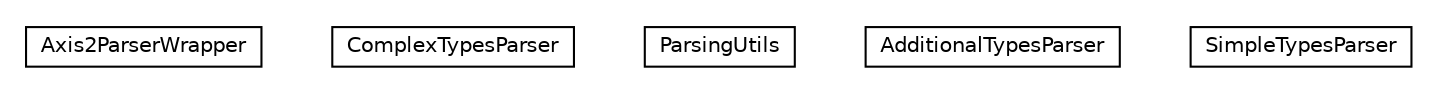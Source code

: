 #!/usr/local/bin/dot
#
# Class diagram 
# Generated by UMLGraph version R5_6-24-gf6e263 (http://www.umlgraph.org/)
#

digraph G {
	edge [fontname="Helvetica",fontsize=10,labelfontname="Helvetica",labelfontsize=10];
	node [fontname="Helvetica",fontsize=10,shape=plaintext];
	nodesep=0.25;
	ranksep=0.5;
	// org.universAAL.ri.wsdlToolkit.axis2Parser.Axis2ParserWrapper
	c939307 [label=<<table title="org.universAAL.ri.wsdlToolkit.axis2Parser.Axis2ParserWrapper" border="0" cellborder="1" cellspacing="0" cellpadding="2" port="p" href="./Axis2ParserWrapper.html">
		<tr><td><table border="0" cellspacing="0" cellpadding="1">
<tr><td align="center" balign="center"> Axis2ParserWrapper </td></tr>
		</table></td></tr>
		</table>>, URL="./Axis2ParserWrapper.html", fontname="Helvetica", fontcolor="black", fontsize=10.0];
	// org.universAAL.ri.wsdlToolkit.axis2Parser.ComplexTypesParser
	c939308 [label=<<table title="org.universAAL.ri.wsdlToolkit.axis2Parser.ComplexTypesParser" border="0" cellborder="1" cellspacing="0" cellpadding="2" port="p" href="./ComplexTypesParser.html">
		<tr><td><table border="0" cellspacing="0" cellpadding="1">
<tr><td align="center" balign="center"> ComplexTypesParser </td></tr>
		</table></td></tr>
		</table>>, URL="./ComplexTypesParser.html", fontname="Helvetica", fontcolor="black", fontsize=10.0];
	// org.universAAL.ri.wsdlToolkit.axis2Parser.ParsingUtils
	c939309 [label=<<table title="org.universAAL.ri.wsdlToolkit.axis2Parser.ParsingUtils" border="0" cellborder="1" cellspacing="0" cellpadding="2" port="p" href="./ParsingUtils.html">
		<tr><td><table border="0" cellspacing="0" cellpadding="1">
<tr><td align="center" balign="center"> ParsingUtils </td></tr>
		</table></td></tr>
		</table>>, URL="./ParsingUtils.html", fontname="Helvetica", fontcolor="black", fontsize=10.0];
	// org.universAAL.ri.wsdlToolkit.axis2Parser.AdditionalTypesParser
	c939310 [label=<<table title="org.universAAL.ri.wsdlToolkit.axis2Parser.AdditionalTypesParser" border="0" cellborder="1" cellspacing="0" cellpadding="2" port="p" href="./AdditionalTypesParser.html">
		<tr><td><table border="0" cellspacing="0" cellpadding="1">
<tr><td align="center" balign="center"> AdditionalTypesParser </td></tr>
		</table></td></tr>
		</table>>, URL="./AdditionalTypesParser.html", fontname="Helvetica", fontcolor="black", fontsize=10.0];
	// org.universAAL.ri.wsdlToolkit.axis2Parser.SimpleTypesParser
	c939311 [label=<<table title="org.universAAL.ri.wsdlToolkit.axis2Parser.SimpleTypesParser" border="0" cellborder="1" cellspacing="0" cellpadding="2" port="p" href="./SimpleTypesParser.html">
		<tr><td><table border="0" cellspacing="0" cellpadding="1">
<tr><td align="center" balign="center"> SimpleTypesParser </td></tr>
		</table></td></tr>
		</table>>, URL="./SimpleTypesParser.html", fontname="Helvetica", fontcolor="black", fontsize=10.0];
}

